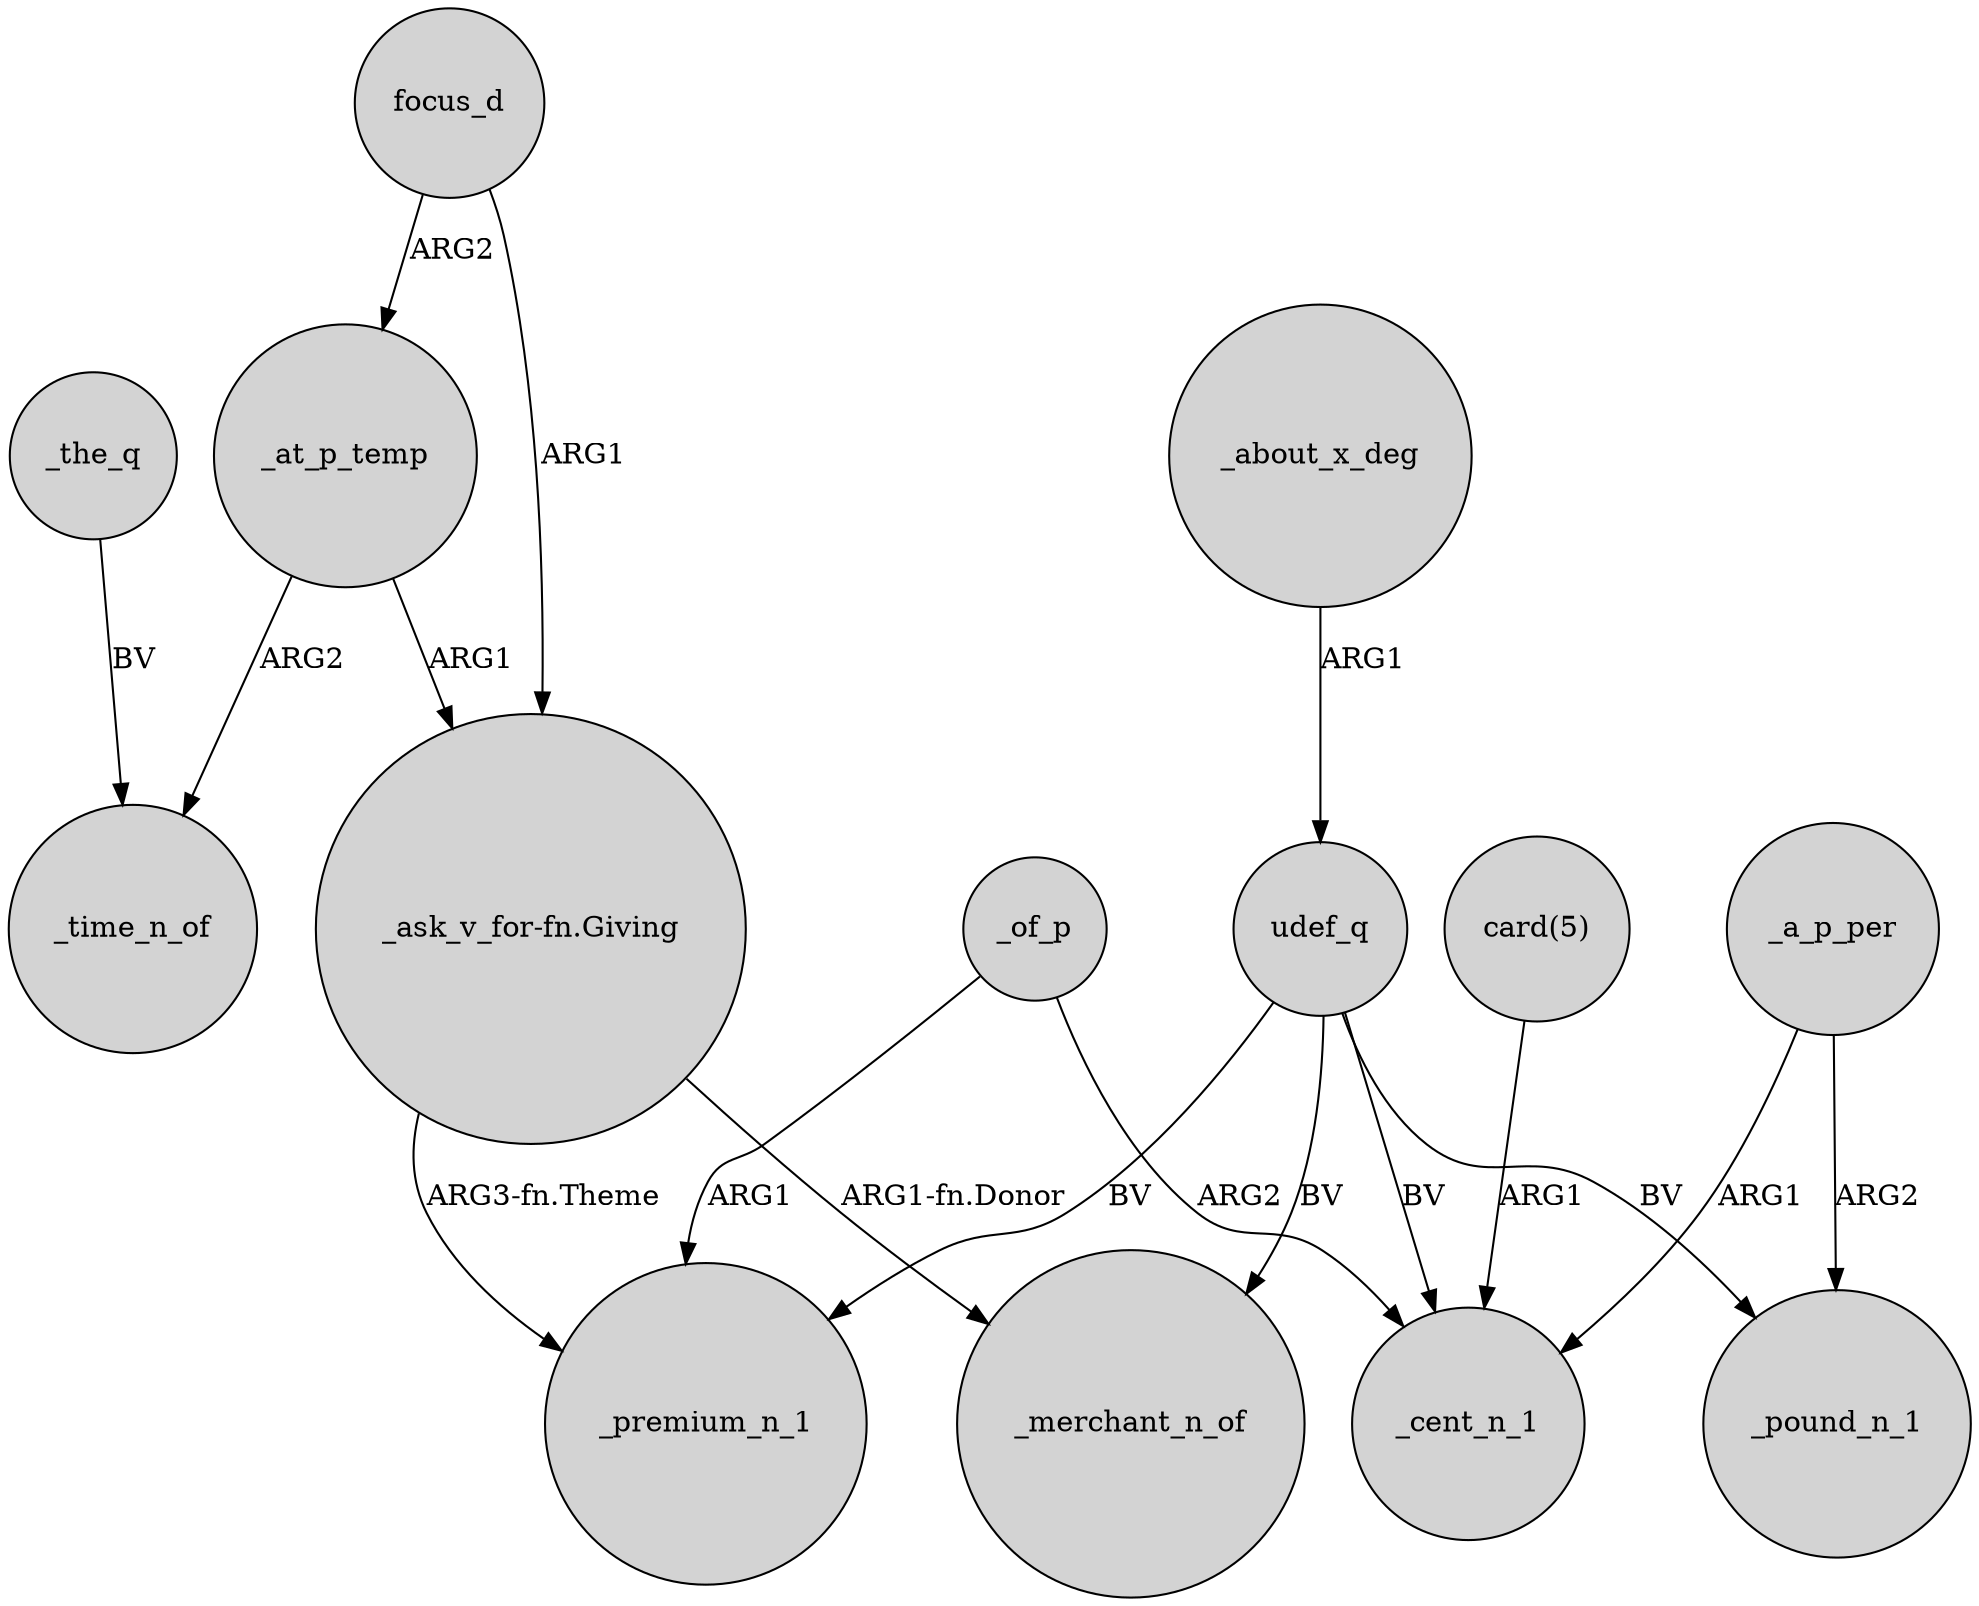 digraph {
	node [shape=circle style=filled]
	focus_d -> _at_p_temp [label=ARG2]
	_the_q -> _time_n_of [label=BV]
	_at_p_temp -> _time_n_of [label=ARG2]
	udef_q -> _premium_n_1 [label=BV]
	udef_q -> _pound_n_1 [label=BV]
	_of_p -> _premium_n_1 [label=ARG1]
	udef_q -> _cent_n_1 [label=BV]
	"_ask_v_for-fn.Giving" -> _merchant_n_of [label="ARG1-fn.Donor"]
	_a_p_per -> _cent_n_1 [label=ARG1]
	_about_x_deg -> udef_q [label=ARG1]
	udef_q -> _merchant_n_of [label=BV]
	_a_p_per -> _pound_n_1 [label=ARG2]
	_at_p_temp -> "_ask_v_for-fn.Giving" [label=ARG1]
	_of_p -> _cent_n_1 [label=ARG2]
	"_ask_v_for-fn.Giving" -> _premium_n_1 [label="ARG3-fn.Theme"]
	focus_d -> "_ask_v_for-fn.Giving" [label=ARG1]
	"card(5)" -> _cent_n_1 [label=ARG1]
}
